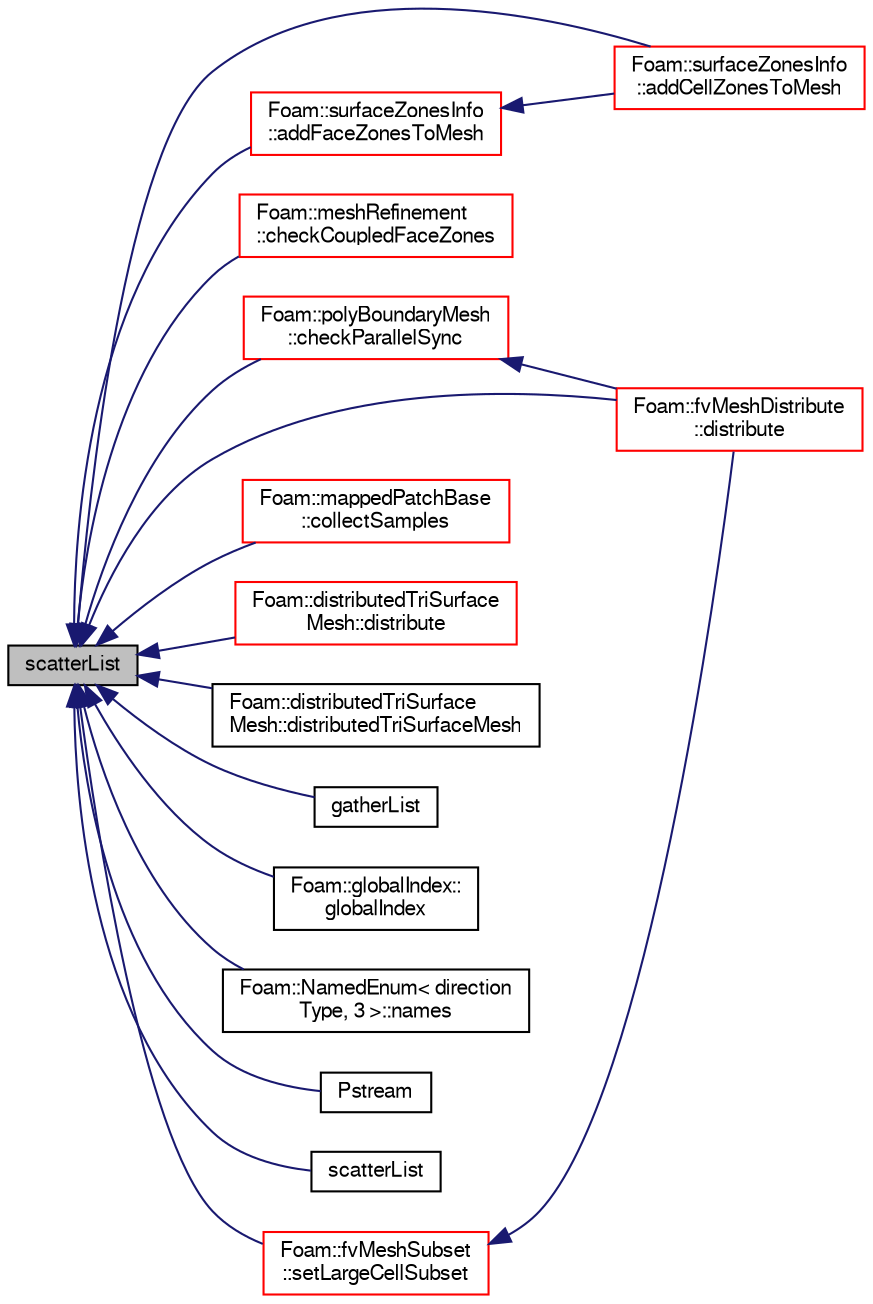 digraph "scatterList"
{
  bgcolor="transparent";
  edge [fontname="FreeSans",fontsize="10",labelfontname="FreeSans",labelfontsize="10"];
  node [fontname="FreeSans",fontsize="10",shape=record];
  rankdir="LR";
  Node4556 [label="scatterList",height=0.2,width=0.4,color="black", fillcolor="grey75", style="filled", fontcolor="black"];
  Node4556 -> Node4557 [dir="back",color="midnightblue",fontsize="10",style="solid",fontname="FreeSans"];
  Node4557 [label="Foam::surfaceZonesInfo\l::addCellZonesToMesh",height=0.2,width=0.4,color="red",URL="$a24690.html#aa53d4178cbd81300b311053db36e519d"];
  Node4556 -> Node4587 [dir="back",color="midnightblue",fontsize="10",style="solid",fontname="FreeSans"];
  Node4587 [label="Foam::surfaceZonesInfo\l::addFaceZonesToMesh",height=0.2,width=0.4,color="red",URL="$a24690.html#a6b6401890b961882e87246caf901f8a4"];
  Node4587 -> Node4557 [dir="back",color="midnightblue",fontsize="10",style="solid",fontname="FreeSans"];
  Node4556 -> Node4588 [dir="back",color="midnightblue",fontsize="10",style="solid",fontname="FreeSans"];
  Node4588 [label="Foam::meshRefinement\l::checkCoupledFaceZones",height=0.2,width=0.4,color="red",URL="$a24662.html#a9ba55ad37b0d2cb2314d246df7da8040",tooltip="Helper function: check that face zones are synced. "];
  Node4556 -> Node4589 [dir="back",color="midnightblue",fontsize="10",style="solid",fontname="FreeSans"];
  Node4589 [label="Foam::polyBoundaryMesh\l::checkParallelSync",height=0.2,width=0.4,color="red",URL="$a27402.html#ae0d853449ed62624abe28bda852337c6",tooltip="Check whether all procs have all patches and in same order. Return. "];
  Node4589 -> Node4590 [dir="back",color="midnightblue",fontsize="10",style="solid",fontname="FreeSans"];
  Node4590 [label="Foam::fvMeshDistribute\l::distribute",height=0.2,width=0.4,color="red",URL="$a21454.html#acb11a389cf765470aea69d37a526cf1f",tooltip="Send cells to neighbours according to distribution. "];
  Node4556 -> Node4685 [dir="back",color="midnightblue",fontsize="10",style="solid",fontname="FreeSans"];
  Node4685 [label="Foam::mappedPatchBase\l::collectSamples",height=0.2,width=0.4,color="red",URL="$a25094.html#ab1618c1176c64f4ba0d6eb97f7f87c7e",tooltip="Collect single list of samples and originating processor+face. "];
  Node4556 -> Node4590 [dir="back",color="midnightblue",fontsize="10",style="solid",fontname="FreeSans"];
  Node4556 -> Node4686 [dir="back",color="midnightblue",fontsize="10",style="solid",fontname="FreeSans"];
  Node4686 [label="Foam::distributedTriSurface\lMesh::distribute",height=0.2,width=0.4,color="red",URL="$a28642.html#a30b981a389a43e4853d4dec45e4e5edb",tooltip="Set bounds of surface. Bounds currently set as list of. "];
  Node4556 -> Node4696 [dir="back",color="midnightblue",fontsize="10",style="solid",fontname="FreeSans"];
  Node4696 [label="Foam::distributedTriSurface\lMesh::distributedTriSurfaceMesh",height=0.2,width=0.4,color="black",URL="$a28642.html#aca5024ec1e8a72b51120c1848a736d14",tooltip="Construct from triSurface. "];
  Node4556 -> Node4697 [dir="back",color="midnightblue",fontsize="10",style="solid",fontname="FreeSans"];
  Node4697 [label="gatherList",height=0.2,width=0.4,color="black",URL="$a26250.html#af27b07dfe4135fca416456ae1b323211",tooltip="Like above but switches between linear/tree communication. "];
  Node4556 -> Node4698 [dir="back",color="midnightblue",fontsize="10",style="solid",fontname="FreeSans"];
  Node4698 [label="Foam::globalIndex::\lglobalIndex",height=0.2,width=0.4,color="black",URL="$a27330.html#a39ebbeaca6850dfbcf3f8c2d7305feb9",tooltip="Construct from local max size. Does communication with default. "];
  Node4556 -> Node4608 [dir="back",color="midnightblue",fontsize="10",style="solid",fontname="FreeSans"];
  Node4608 [label="Foam::NamedEnum\< direction\lType, 3 \>::names",height=0.2,width=0.4,color="black",URL="$a25998.html#a7350da3a0edd92cd11e6c479c9967dc8"];
  Node4556 -> Node4699 [dir="back",color="midnightblue",fontsize="10",style="solid",fontname="FreeSans"];
  Node4699 [label="Pstream",height=0.2,width=0.4,color="black",URL="$a26250.html#a2b31c5d4673e1c7d7366b8b6bf47830d",tooltip="Construct given optional buffer size. "];
  Node4556 -> Node4700 [dir="back",color="midnightblue",fontsize="10",style="solid",fontname="FreeSans"];
  Node4700 [label="scatterList",height=0.2,width=0.4,color="black",URL="$a26250.html#a0e6c5783ac810ecb22fc35dacfda489b",tooltip="Like above but switches between linear/tree communication. "];
  Node4556 -> Node4701 [dir="back",color="midnightblue",fontsize="10",style="solid",fontname="FreeSans"];
  Node4701 [label="Foam::fvMeshSubset\l::setLargeCellSubset",height=0.2,width=0.4,color="red",URL="$a22790.html#aa5aecd31ebb23c10811eb60949808165",tooltip="Set the subset from all cells with region == currentRegion. "];
  Node4701 -> Node4590 [dir="back",color="midnightblue",fontsize="10",style="solid",fontname="FreeSans"];
}

